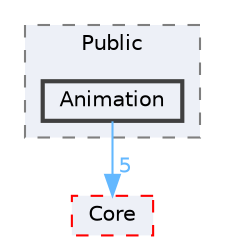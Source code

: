 digraph "Animation"
{
 // INTERACTIVE_SVG=YES
 // LATEX_PDF_SIZE
  bgcolor="transparent";
  edge [fontname=Helvetica,fontsize=10,labelfontname=Helvetica,labelfontsize=10];
  node [fontname=Helvetica,fontsize=10,shape=box,height=0.2,width=0.4];
  compound=true
  subgraph clusterdir_14e7ebd69e9a4010803c73febb04adda {
    graph [ bgcolor="#edf0f7", pencolor="grey50", label="Public", fontname=Helvetica,fontsize=10 style="filled,dashed", URL="dir_14e7ebd69e9a4010803c73febb04adda.html",tooltip=""]
  dir_0d42715e3d76f94588cc155cac74af06 [label="Animation", fillcolor="#edf0f7", color="grey25", style="filled,bold", URL="dir_0d42715e3d76f94588cc155cac74af06.html",tooltip=""];
  }
  dir_0e6cddcc9caa1238c7f3774224afaa45 [label="Core", fillcolor="#edf0f7", color="red", style="filled,dashed", URL="dir_0e6cddcc9caa1238c7f3774224afaa45.html",tooltip=""];
  dir_0d42715e3d76f94588cc155cac74af06->dir_0e6cddcc9caa1238c7f3774224afaa45 [headlabel="5", labeldistance=1.5 headhref="dir_000038_000266.html" href="dir_000038_000266.html" color="steelblue1" fontcolor="steelblue1"];
}
